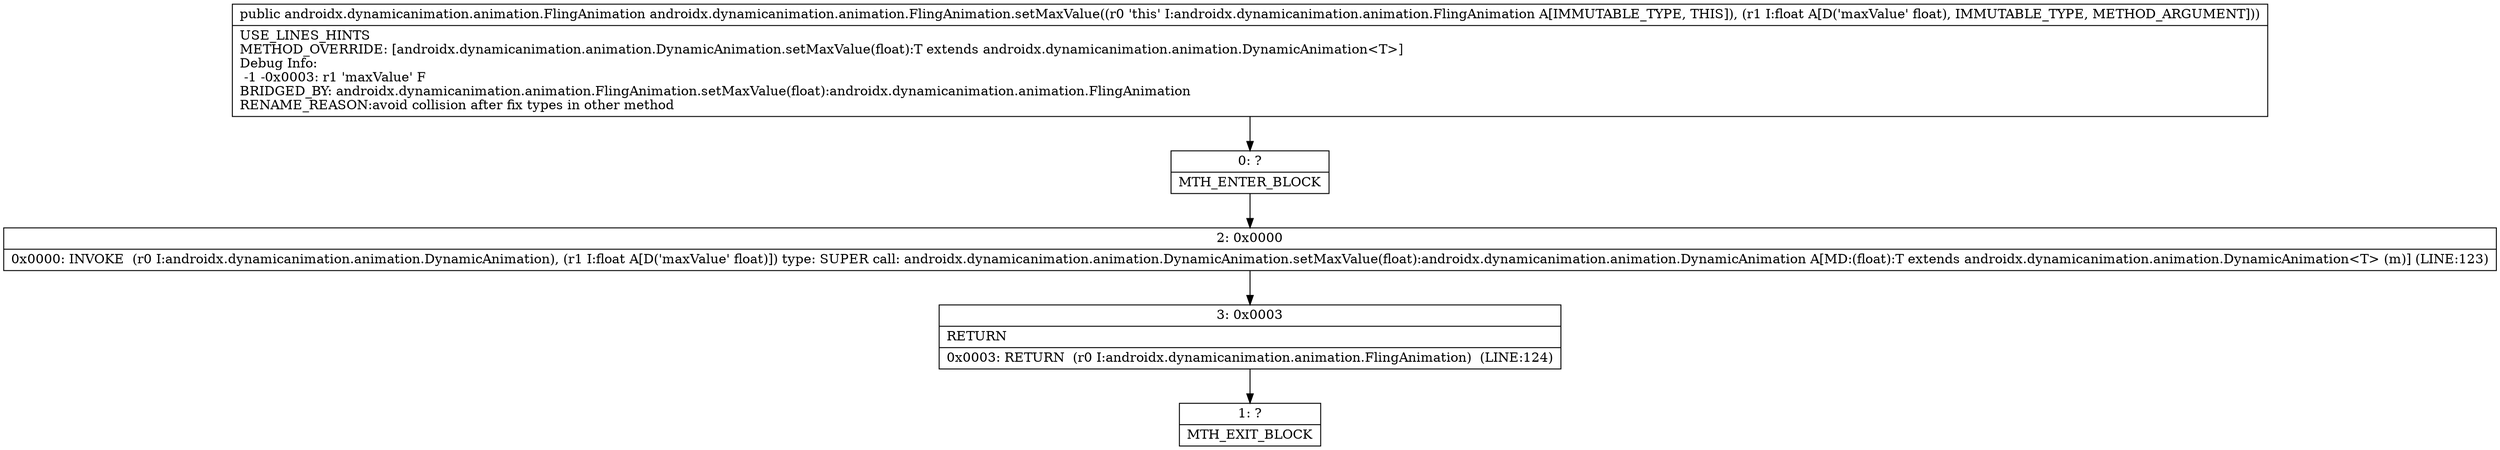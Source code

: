 digraph "CFG forandroidx.dynamicanimation.animation.FlingAnimation.setMaxValue(F)Landroidx\/dynamicanimation\/animation\/FlingAnimation;" {
Node_0 [shape=record,label="{0\:\ ?|MTH_ENTER_BLOCK\l}"];
Node_2 [shape=record,label="{2\:\ 0x0000|0x0000: INVOKE  (r0 I:androidx.dynamicanimation.animation.DynamicAnimation), (r1 I:float A[D('maxValue' float)]) type: SUPER call: androidx.dynamicanimation.animation.DynamicAnimation.setMaxValue(float):androidx.dynamicanimation.animation.DynamicAnimation A[MD:(float):T extends androidx.dynamicanimation.animation.DynamicAnimation\<T\> (m)] (LINE:123)\l}"];
Node_3 [shape=record,label="{3\:\ 0x0003|RETURN\l|0x0003: RETURN  (r0 I:androidx.dynamicanimation.animation.FlingAnimation)  (LINE:124)\l}"];
Node_1 [shape=record,label="{1\:\ ?|MTH_EXIT_BLOCK\l}"];
MethodNode[shape=record,label="{public androidx.dynamicanimation.animation.FlingAnimation androidx.dynamicanimation.animation.FlingAnimation.setMaxValue((r0 'this' I:androidx.dynamicanimation.animation.FlingAnimation A[IMMUTABLE_TYPE, THIS]), (r1 I:float A[D('maxValue' float), IMMUTABLE_TYPE, METHOD_ARGUMENT]))  | USE_LINES_HINTS\lMETHOD_OVERRIDE: [androidx.dynamicanimation.animation.DynamicAnimation.setMaxValue(float):T extends androidx.dynamicanimation.animation.DynamicAnimation\<T\>]\lDebug Info:\l  \-1 \-0x0003: r1 'maxValue' F\lBRIDGED_BY: androidx.dynamicanimation.animation.FlingAnimation.setMaxValue(float):androidx.dynamicanimation.animation.FlingAnimation\lRENAME_REASON:avoid collision after fix types in other method\l}"];
MethodNode -> Node_0;Node_0 -> Node_2;
Node_2 -> Node_3;
Node_3 -> Node_1;
}

